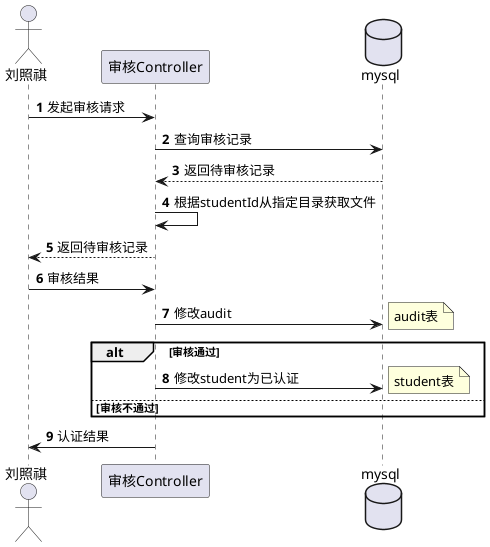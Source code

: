 @startuml
'https://plantuml.com/sequence-diagram
Actor 刘照祺 as gui
participant 审核Controller as audit
database mysql
autonumber

gui->audit:发起审核请求
audit -> mysql: 查询审核记录
mysql --> audit: 返回待审核记录
audit -> audit: 根据studentId从指定目录获取文件
audit --> gui: 返回待审核记录

gui -> audit: 审核结果
audit -> mysql: 修改audit
note right: audit表
alt 审核通过

audit -> mysql:修改student为已认证
note right: student表
else 审核不通过
end
audit -> gui: 认证结果
@enduml